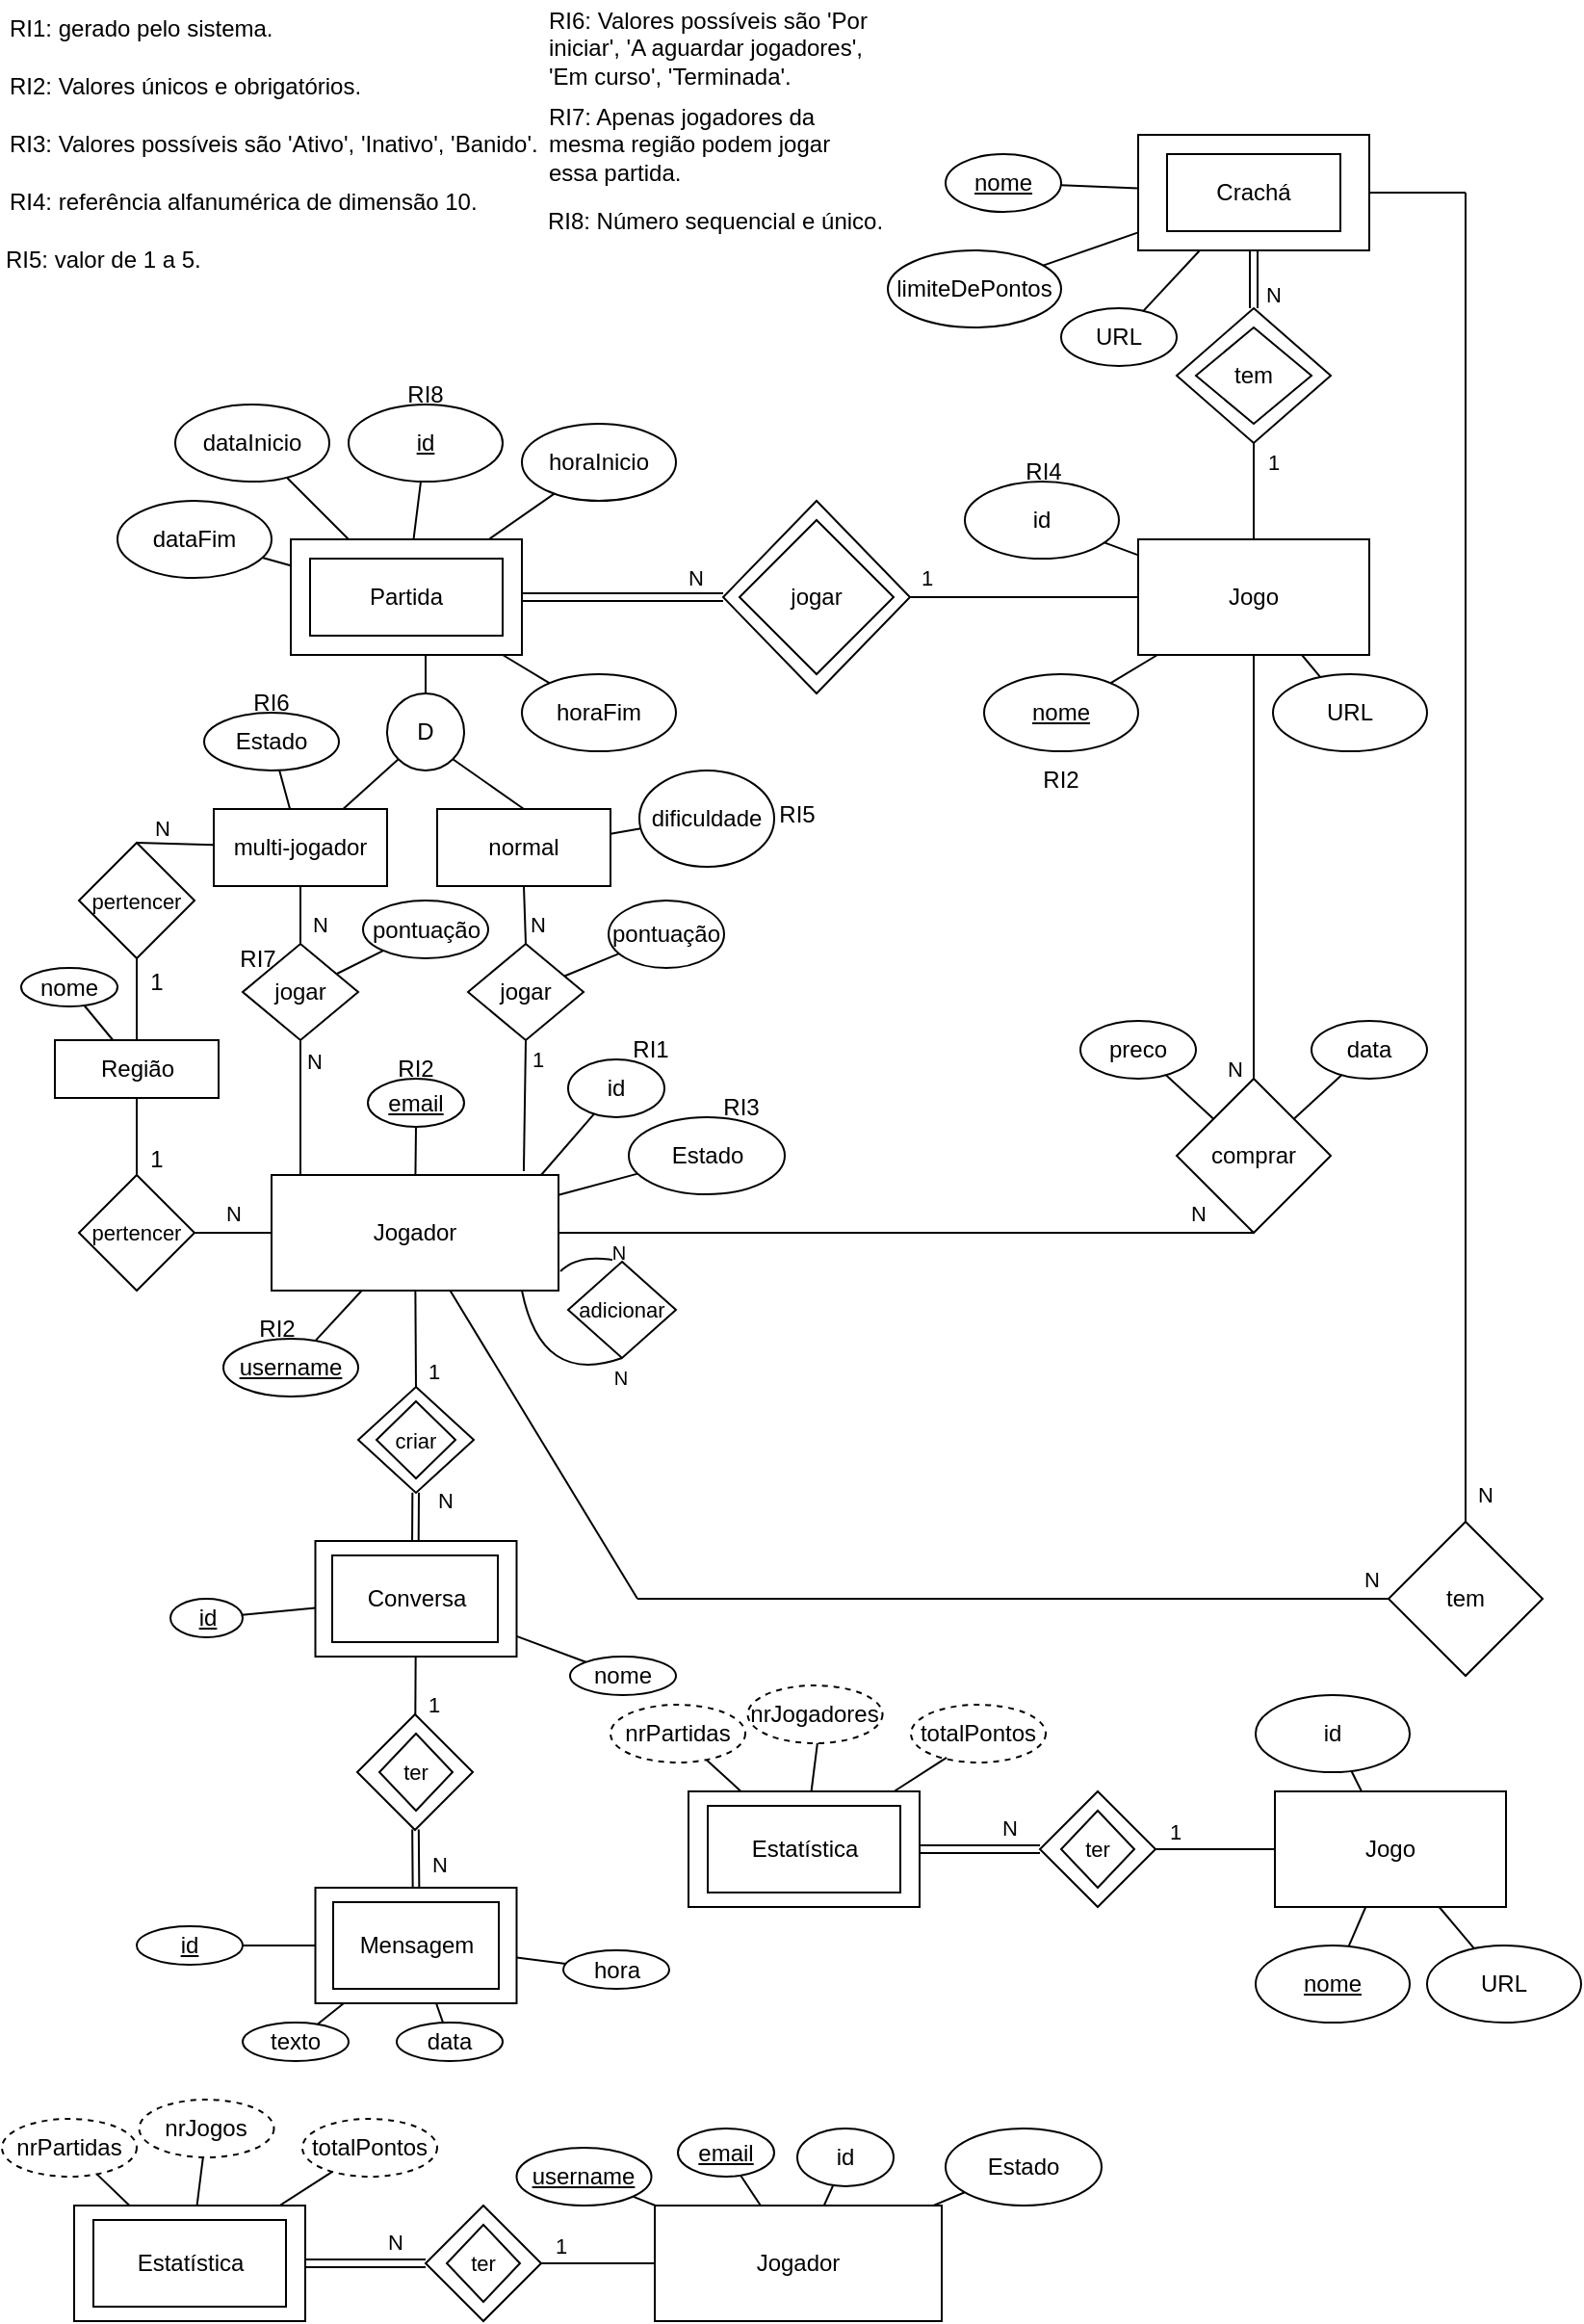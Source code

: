 <mxfile version="21.2.3" type="device">
  <diagram id="rx_o2-TzArGv7GZZlof3" name="Page-1">
    <mxGraphModel dx="1477" dy="1795" grid="1" gridSize="10" guides="1" tooltips="1" connect="1" arrows="1" fold="1" page="1" pageScale="1" pageWidth="827" pageHeight="1169" math="0" shadow="0">
      <root>
        <mxCell id="0" />
        <mxCell id="1" parent="0" />
        <mxCell id="4ngtMrXkkLxwLe9Ttvsz-4" value="" style="rhombus;whiteSpace=wrap;html=1;" parent="1" vertex="1">
          <mxGeometry x="610" y="90" width="80" height="70" as="geometry" />
        </mxCell>
        <mxCell id="4ngtMrXkkLxwLe9Ttvsz-1" value="" style="rounded=0;whiteSpace=wrap;html=1;" parent="1" vertex="1">
          <mxGeometry x="590" width="120" height="60" as="geometry" />
        </mxCell>
        <mxCell id="ru7PqEgB39XRiWJJ0tET-6" value="" style="rhombus;whiteSpace=wrap;html=1;" parent="1" vertex="1">
          <mxGeometry x="374.5" y="190" width="97" height="100" as="geometry" />
        </mxCell>
        <mxCell id="ru7PqEgB39XRiWJJ0tET-2" value="" style="rounded=0;whiteSpace=wrap;html=1;" parent="1" vertex="1">
          <mxGeometry x="150" y="210" width="120" height="60" as="geometry" />
        </mxCell>
        <mxCell id="sh4LW6aI4arqNzveAwOA-1" value="Jogador" style="rounded=0;whiteSpace=wrap;html=1;" parent="1" vertex="1">
          <mxGeometry x="140" y="540" width="149" height="60" as="geometry" />
        </mxCell>
        <mxCell id="sh4LW6aI4arqNzveAwOA-2" value="Jogo" style="rounded=0;whiteSpace=wrap;html=1;" parent="1" vertex="1">
          <mxGeometry x="590" y="210" width="120" height="60" as="geometry" />
        </mxCell>
        <mxCell id="sh4LW6aI4arqNzveAwOA-3" value="Partida" style="rounded=0;whiteSpace=wrap;html=1;" parent="1" vertex="1">
          <mxGeometry x="160" y="220" width="100" height="40" as="geometry" />
        </mxCell>
        <mxCell id="sh4LW6aI4arqNzveAwOA-4" value="id" style="ellipse;whiteSpace=wrap;html=1;" parent="1" vertex="1">
          <mxGeometry x="294" y="480" width="50" height="30" as="geometry" />
        </mxCell>
        <mxCell id="sh4LW6aI4arqNzveAwOA-5" value="" style="endArrow=none;html=1;rounded=0;" parent="1" source="sh4LW6aI4arqNzveAwOA-4" edge="1">
          <mxGeometry width="50" height="50" relative="1" as="geometry">
            <mxPoint x="170" y="470" as="sourcePoint" />
            <mxPoint x="280" y="540" as="targetPoint" />
          </mxGeometry>
        </mxCell>
        <mxCell id="sh4LW6aI4arqNzveAwOA-6" value="&lt;u&gt;email&lt;/u&gt;" style="ellipse;whiteSpace=wrap;html=1;" parent="1" vertex="1">
          <mxGeometry x="190" y="490" width="50" height="25" as="geometry" />
        </mxCell>
        <mxCell id="sh4LW6aI4arqNzveAwOA-7" value="" style="endArrow=none;html=1;rounded=0;" parent="1" source="sh4LW6aI4arqNzveAwOA-6" target="sh4LW6aI4arqNzveAwOA-1" edge="1">
          <mxGeometry width="50" height="50" relative="1" as="geometry">
            <mxPoint x="114.522" y="595.63" as="sourcePoint" />
            <mxPoint x="170" y="568.889" as="targetPoint" />
          </mxGeometry>
        </mxCell>
        <mxCell id="sh4LW6aI4arqNzveAwOA-8" value="&lt;u&gt;username&lt;/u&gt;" style="ellipse;whiteSpace=wrap;html=1;" parent="1" vertex="1">
          <mxGeometry x="115" y="625" width="70" height="30" as="geometry" />
        </mxCell>
        <mxCell id="sh4LW6aI4arqNzveAwOA-9" value="" style="endArrow=none;html=1;rounded=0;" parent="1" source="sh4LW6aI4arqNzveAwOA-8" target="sh4LW6aI4arqNzveAwOA-1" edge="1">
          <mxGeometry width="50" height="50" relative="1" as="geometry">
            <mxPoint x="57.724" y="567.543" as="sourcePoint" />
            <mxPoint x="170" y="549.545" as="targetPoint" />
          </mxGeometry>
        </mxCell>
        <mxCell id="sh4LW6aI4arqNzveAwOA-10" value="Estado" style="ellipse;whiteSpace=wrap;html=1;" parent="1" vertex="1">
          <mxGeometry x="325.5" y="510" width="81" height="40" as="geometry" />
        </mxCell>
        <mxCell id="sh4LW6aI4arqNzveAwOA-11" value="" style="endArrow=none;html=1;rounded=0;" parent="1" source="sh4LW6aI4arqNzveAwOA-10" target="sh4LW6aI4arqNzveAwOA-1" edge="1">
          <mxGeometry width="50" height="50" relative="1" as="geometry">
            <mxPoint x="59.965" y="535.937" as="sourcePoint" />
            <mxPoint x="170" y="538.636" as="targetPoint" />
          </mxGeometry>
        </mxCell>
        <mxCell id="sh4LW6aI4arqNzveAwOA-14" value="Região" style="rounded=0;whiteSpace=wrap;html=1;" parent="1" vertex="1">
          <mxGeometry x="27.5" y="470" width="85" height="30" as="geometry" />
        </mxCell>
        <mxCell id="sh4LW6aI4arqNzveAwOA-15" value="nome" style="ellipse;whiteSpace=wrap;html=1;" parent="1" vertex="1">
          <mxGeometry x="10" y="432.5" width="50" height="20" as="geometry" />
        </mxCell>
        <mxCell id="sh4LW6aI4arqNzveAwOA-16" value="" style="endArrow=none;html=1;rounded=0;" parent="1" source="sh4LW6aI4arqNzveAwOA-15" target="sh4LW6aI4arqNzveAwOA-14" edge="1">
          <mxGeometry width="50" height="50" relative="1" as="geometry">
            <mxPoint x="190" y="390" as="sourcePoint" />
            <mxPoint x="240" y="230" as="targetPoint" />
          </mxGeometry>
        </mxCell>
        <mxCell id="sh4LW6aI4arqNzveAwOA-17" value="" style="endArrow=none;html=1;rounded=0;" parent="1" source="sh4LW6aI4arqNzveAwOA-18" target="sh4LW6aI4arqNzveAwOA-2" edge="1">
          <mxGeometry width="50" height="50" relative="1" as="geometry">
            <mxPoint x="460" y="150" as="sourcePoint" />
            <mxPoint x="340" y="300" as="targetPoint" />
          </mxGeometry>
        </mxCell>
        <mxCell id="sh4LW6aI4arqNzveAwOA-18" value="id" style="ellipse;whiteSpace=wrap;html=1;" parent="1" vertex="1">
          <mxGeometry x="500" y="180" width="80" height="40" as="geometry" />
        </mxCell>
        <mxCell id="sh4LW6aI4arqNzveAwOA-19" value="&lt;u&gt;nome&lt;/u&gt;" style="ellipse;whiteSpace=wrap;html=1;" parent="1" vertex="1">
          <mxGeometry x="510" y="280" width="80" height="40" as="geometry" />
        </mxCell>
        <mxCell id="sh4LW6aI4arqNzveAwOA-20" value="" style="endArrow=none;html=1;rounded=0;" parent="1" source="sh4LW6aI4arqNzveAwOA-19" target="sh4LW6aI4arqNzveAwOA-2" edge="1">
          <mxGeometry width="50" height="50" relative="1" as="geometry">
            <mxPoint x="486.161" y="178.295" as="sourcePoint" />
            <mxPoint x="523.333" y="220" as="targetPoint" />
          </mxGeometry>
        </mxCell>
        <mxCell id="sh4LW6aI4arqNzveAwOA-21" value="URL" style="ellipse;whiteSpace=wrap;html=1;" parent="1" vertex="1">
          <mxGeometry x="660" y="280" width="80" height="40" as="geometry" />
        </mxCell>
        <mxCell id="sh4LW6aI4arqNzveAwOA-22" value="" style="endArrow=none;html=1;rounded=0;" parent="1" source="sh4LW6aI4arqNzveAwOA-2" target="sh4LW6aI4arqNzveAwOA-21" edge="1">
          <mxGeometry width="50" height="50" relative="1" as="geometry">
            <mxPoint x="486.161" y="178.295" as="sourcePoint" />
            <mxPoint x="523.333" y="220" as="targetPoint" />
          </mxGeometry>
        </mxCell>
        <mxCell id="sh4LW6aI4arqNzveAwOA-23" value="comprar" style="rhombus;whiteSpace=wrap;html=1;" parent="1" vertex="1">
          <mxGeometry x="610" y="490" width="80" height="80" as="geometry" />
        </mxCell>
        <mxCell id="sh4LW6aI4arqNzveAwOA-24" value="" style="endArrow=none;html=1;rounded=0;entryX=0.5;entryY=1;entryDx=0;entryDy=0;" parent="1" source="sh4LW6aI4arqNzveAwOA-23" target="sh4LW6aI4arqNzveAwOA-2" edge="1">
          <mxGeometry width="50" height="50" relative="1" as="geometry">
            <mxPoint x="300" y="400" as="sourcePoint" />
            <mxPoint x="350" y="350" as="targetPoint" />
          </mxGeometry>
        </mxCell>
        <mxCell id="sh4LW6aI4arqNzveAwOA-32" value="N" style="edgeLabel;html=1;align=center;verticalAlign=middle;resizable=0;points=[];" parent="sh4LW6aI4arqNzveAwOA-24" vertex="1" connectable="0">
          <mxGeometry x="-0.382" y="-4" relative="1" as="geometry">
            <mxPoint x="-14" y="63" as="offset" />
          </mxGeometry>
        </mxCell>
        <mxCell id="sh4LW6aI4arqNzveAwOA-25" value="" style="endArrow=none;html=1;rounded=0;exitX=1;exitY=0.5;exitDx=0;exitDy=0;entryX=0.5;entryY=1;entryDx=0;entryDy=0;fillOpacity=100;" parent="1" source="sh4LW6aI4arqNzveAwOA-1" target="sh4LW6aI4arqNzveAwOA-23" edge="1">
          <mxGeometry x="0.093" y="-71" width="50" height="50" relative="1" as="geometry">
            <mxPoint x="560" y="410" as="sourcePoint" />
            <mxPoint x="540" y="530" as="targetPoint" />
            <mxPoint as="offset" />
          </mxGeometry>
        </mxCell>
        <mxCell id="sh4LW6aI4arqNzveAwOA-31" value="N" style="edgeLabel;html=1;align=center;verticalAlign=middle;resizable=0;points=[];" parent="sh4LW6aI4arqNzveAwOA-25" vertex="1" connectable="0">
          <mxGeometry x="-0.72" relative="1" as="geometry">
            <mxPoint x="281" y="-10" as="offset" />
          </mxGeometry>
        </mxCell>
        <mxCell id="sh4LW6aI4arqNzveAwOA-26" value="preco" style="ellipse;whiteSpace=wrap;html=1;" parent="1" vertex="1">
          <mxGeometry x="560" y="460" width="60" height="30" as="geometry" />
        </mxCell>
        <mxCell id="sh4LW6aI4arqNzveAwOA-27" value="" style="endArrow=none;html=1;rounded=0;" parent="1" source="sh4LW6aI4arqNzveAwOA-26" target="sh4LW6aI4arqNzveAwOA-23" edge="1">
          <mxGeometry width="50" height="50" relative="1" as="geometry">
            <mxPoint x="246.585" y="635.07" as="sourcePoint" />
            <mxPoint x="235.182" y="570" as="targetPoint" />
          </mxGeometry>
        </mxCell>
        <mxCell id="sh4LW6aI4arqNzveAwOA-28" value="" style="endArrow=none;html=1;rounded=0;" parent="1" source="sh4LW6aI4arqNzveAwOA-23" target="sh4LW6aI4arqNzveAwOA-29" edge="1">
          <mxGeometry width="50" height="50" relative="1" as="geometry">
            <mxPoint x="497.438" y="471.571" as="sourcePoint" />
            <mxPoint x="570" y="580" as="targetPoint" />
          </mxGeometry>
        </mxCell>
        <mxCell id="sh4LW6aI4arqNzveAwOA-29" value="data" style="ellipse;whiteSpace=wrap;html=1;" parent="1" vertex="1">
          <mxGeometry x="680" y="460" width="60" height="30" as="geometry" />
        </mxCell>
        <mxCell id="sh4LW6aI4arqNzveAwOA-33" value="N" style="endArrow=none;html=1;rounded=0;entryX=1;entryY=0.5;entryDx=0;entryDy=0;shape=link;" parent="1" source="ru7PqEgB39XRiWJJ0tET-6" target="ru7PqEgB39XRiWJJ0tET-2" edge="1">
          <mxGeometry x="-0.723" y="-10" width="50" height="50" relative="1" as="geometry">
            <mxPoint x="370" y="240" as="sourcePoint" />
            <mxPoint x="310" y="240" as="targetPoint" />
            <mxPoint as="offset" />
          </mxGeometry>
        </mxCell>
        <mxCell id="sh4LW6aI4arqNzveAwOA-35" value="1" style="endArrow=none;html=1;rounded=0;exitX=0;exitY=0.5;exitDx=0;exitDy=0;" parent="1" source="sh4LW6aI4arqNzveAwOA-2" target="ru7PqEgB39XRiWJJ0tET-6" edge="1">
          <mxGeometry x="0.857" y="-10" width="50" height="50" relative="1" as="geometry">
            <mxPoint x="360" y="250" as="sourcePoint" />
            <mxPoint x="490" y="220" as="targetPoint" />
            <mxPoint as="offset" />
          </mxGeometry>
        </mxCell>
        <mxCell id="sh4LW6aI4arqNzveAwOA-36" value="jogar" style="rhombus;whiteSpace=wrap;html=1;" parent="1" vertex="1">
          <mxGeometry x="383" y="200" width="80" height="80" as="geometry" />
        </mxCell>
        <mxCell id="sh4LW6aI4arqNzveAwOA-38" value="&lt;u&gt;id&lt;/u&gt;" style="ellipse;whiteSpace=wrap;html=1;" parent="1" vertex="1">
          <mxGeometry x="180" y="140" width="80" height="40" as="geometry" />
        </mxCell>
        <mxCell id="sh4LW6aI4arqNzveAwOA-39" value="" style="endArrow=none;html=1;rounded=0;" parent="1" source="ru7PqEgB39XRiWJJ0tET-2" target="sh4LW6aI4arqNzveAwOA-38" edge="1">
          <mxGeometry width="50" height="50" relative="1" as="geometry">
            <mxPoint x="230" y="190" as="sourcePoint" />
            <mxPoint x="290" y="250" as="targetPoint" />
          </mxGeometry>
        </mxCell>
        <mxCell id="sh4LW6aI4arqNzveAwOA-42" value="dataInicio" style="ellipse;whiteSpace=wrap;html=1;" parent="1" vertex="1">
          <mxGeometry x="90" y="140" width="80" height="40" as="geometry" />
        </mxCell>
        <mxCell id="sh4LW6aI4arqNzveAwOA-43" value="" style="endArrow=none;html=1;rounded=0;" parent="1" source="sh4LW6aI4arqNzveAwOA-42" target="ru7PqEgB39XRiWJJ0tET-2" edge="1">
          <mxGeometry width="50" height="50" relative="1" as="geometry">
            <mxPoint x="230" y="220" as="sourcePoint" />
            <mxPoint x="200" y="190" as="targetPoint" />
          </mxGeometry>
        </mxCell>
        <mxCell id="sh4LW6aI4arqNzveAwOA-44" value="dataFim" style="ellipse;whiteSpace=wrap;html=1;" parent="1" vertex="1">
          <mxGeometry x="60" y="190" width="80" height="40" as="geometry" />
        </mxCell>
        <mxCell id="sh4LW6aI4arqNzveAwOA-45" value="" style="endArrow=none;html=1;rounded=0;" parent="1" source="sh4LW6aI4arqNzveAwOA-44" target="ru7PqEgB39XRiWJJ0tET-2" edge="1">
          <mxGeometry width="50" height="50" relative="1" as="geometry">
            <mxPoint x="151.078" y="186.998" as="sourcePoint" />
            <mxPoint x="140" y="250" as="targetPoint" />
          </mxGeometry>
        </mxCell>
        <mxCell id="sh4LW6aI4arqNzveAwOA-47" value="horaInicio" style="ellipse;whiteSpace=wrap;html=1;" parent="1" vertex="1">
          <mxGeometry x="270" y="150" width="80" height="40" as="geometry" />
        </mxCell>
        <mxCell id="sh4LW6aI4arqNzveAwOA-48" value="" style="endArrow=none;html=1;rounded=0;" parent="1" source="sh4LW6aI4arqNzveAwOA-47" target="ru7PqEgB39XRiWJJ0tET-2" edge="1">
          <mxGeometry width="50" height="50" relative="1" as="geometry">
            <mxPoint x="145.777" y="228.944" as="sourcePoint" />
            <mxPoint x="290" y="220" as="targetPoint" />
          </mxGeometry>
        </mxCell>
        <mxCell id="sh4LW6aI4arqNzveAwOA-50" value="horaFim" style="ellipse;whiteSpace=wrap;html=1;" parent="1" vertex="1">
          <mxGeometry x="270" y="280" width="80" height="40" as="geometry" />
        </mxCell>
        <mxCell id="sh4LW6aI4arqNzveAwOA-51" value="" style="endArrow=none;html=1;rounded=0;" parent="1" source="sh4LW6aI4arqNzveAwOA-50" target="ru7PqEgB39XRiWJJ0tET-2" edge="1">
          <mxGeometry width="50" height="50" relative="1" as="geometry">
            <mxPoint x="230" y="310" as="sourcePoint" />
            <mxPoint x="290" y="270" as="targetPoint" />
          </mxGeometry>
        </mxCell>
        <mxCell id="sh4LW6aI4arqNzveAwOA-52" value="pertencer" style="rhombus;whiteSpace=wrap;html=1;fontSize=11;" parent="1" vertex="1">
          <mxGeometry x="40" y="540" width="60" height="60" as="geometry" />
        </mxCell>
        <mxCell id="sh4LW6aI4arqNzveAwOA-53" value="N" style="endArrow=none;html=1;rounded=0;entryX=0;entryY=0.5;entryDx=0;entryDy=0;" parent="1" source="sh4LW6aI4arqNzveAwOA-52" target="sh4LW6aI4arqNzveAwOA-1" edge="1">
          <mxGeometry y="10" width="50" height="50" relative="1" as="geometry">
            <mxPoint x="110" y="560" as="sourcePoint" />
            <mxPoint x="160" y="510" as="targetPoint" />
            <mxPoint as="offset" />
          </mxGeometry>
        </mxCell>
        <mxCell id="sh4LW6aI4arqNzveAwOA-54" value="1" style="endArrow=none;html=1;rounded=0;exitX=0.5;exitY=1;exitDx=0;exitDy=0;fontSize=12;" parent="1" source="sh4LW6aI4arqNzveAwOA-14" target="sh4LW6aI4arqNzveAwOA-52" edge="1">
          <mxGeometry x="0.577" y="10" width="50" height="50" relative="1" as="geometry">
            <mxPoint x="70" y="600" as="sourcePoint" />
            <mxPoint x="70" y="540" as="targetPoint" />
            <mxPoint as="offset" />
          </mxGeometry>
        </mxCell>
        <mxCell id="sh4LW6aI4arqNzveAwOA-55" value="D" style="ellipse;whiteSpace=wrap;html=1;aspect=fixed;" parent="1" vertex="1">
          <mxGeometry x="200" y="290" width="40" height="40" as="geometry" />
        </mxCell>
        <mxCell id="sh4LW6aI4arqNzveAwOA-56" value="" style="endArrow=none;html=1;rounded=0;" parent="1" source="sh4LW6aI4arqNzveAwOA-55" edge="1">
          <mxGeometry width="50" height="50" relative="1" as="geometry">
            <mxPoint x="240" y="390" as="sourcePoint" />
            <mxPoint x="220" y="270" as="targetPoint" />
          </mxGeometry>
        </mxCell>
        <mxCell id="sh4LW6aI4arqNzveAwOA-57" value="multi-jogador" style="rounded=0;whiteSpace=wrap;html=1;" parent="1" vertex="1">
          <mxGeometry x="110" y="350" width="90" height="40" as="geometry" />
        </mxCell>
        <mxCell id="sh4LW6aI4arqNzveAwOA-58" value="" style="endArrow=none;html=1;rounded=0;entryX=0;entryY=1;entryDx=0;entryDy=0;" parent="1" source="sh4LW6aI4arqNzveAwOA-57" target="sh4LW6aI4arqNzveAwOA-55" edge="1">
          <mxGeometry width="50" height="50" relative="1" as="geometry">
            <mxPoint x="222.764" y="300.192" as="sourcePoint" />
            <mxPoint x="220" y="310" as="targetPoint" />
          </mxGeometry>
        </mxCell>
        <mxCell id="sh4LW6aI4arqNzveAwOA-59" value="" style="endArrow=none;html=1;rounded=0;entryX=1;entryY=1;entryDx=0;entryDy=0;exitX=0.5;exitY=0;exitDx=0;exitDy=0;" parent="1" source="sh4LW6aI4arqNzveAwOA-60" target="sh4LW6aI4arqNzveAwOA-55" edge="1">
          <mxGeometry width="50" height="50" relative="1" as="geometry">
            <mxPoint x="250" y="340" as="sourcePoint" />
            <mxPoint x="205.858" y="334.142" as="targetPoint" />
          </mxGeometry>
        </mxCell>
        <mxCell id="sh4LW6aI4arqNzveAwOA-60" value="normal" style="rounded=0;whiteSpace=wrap;html=1;" parent="1" vertex="1">
          <mxGeometry x="226" y="350" width="90" height="40" as="geometry" />
        </mxCell>
        <mxCell id="sh4LW6aI4arqNzveAwOA-61" value="dificuldade" style="ellipse;whiteSpace=wrap;html=1;" parent="1" vertex="1">
          <mxGeometry x="331" y="330" width="70" height="50" as="geometry" />
        </mxCell>
        <mxCell id="sh4LW6aI4arqNzveAwOA-62" value="" style="endArrow=none;html=1;rounded=0;" parent="1" source="sh4LW6aI4arqNzveAwOA-61" target="sh4LW6aI4arqNzveAwOA-60" edge="1">
          <mxGeometry width="50" height="50" relative="1" as="geometry">
            <mxPoint x="230" y="460" as="sourcePoint" />
            <mxPoint x="280" y="410" as="targetPoint" />
          </mxGeometry>
        </mxCell>
        <mxCell id="sh4LW6aI4arqNzveAwOA-63" value="jogar" style="rhombus;whiteSpace=wrap;html=1;" parent="1" vertex="1">
          <mxGeometry x="125" y="420" width="60" height="50" as="geometry" />
        </mxCell>
        <mxCell id="sh4LW6aI4arqNzveAwOA-65" value="N" style="endArrow=none;html=1;rounded=0;entryX=0.5;entryY=0;entryDx=0;entryDy=0;" parent="1" source="sh4LW6aI4arqNzveAwOA-57" target="sh4LW6aI4arqNzveAwOA-63" edge="1">
          <mxGeometry x="0.333" y="10" width="50" height="50" relative="1" as="geometry">
            <mxPoint x="110" y="480" as="sourcePoint" />
            <mxPoint x="160" y="430" as="targetPoint" />
            <mxPoint as="offset" />
          </mxGeometry>
        </mxCell>
        <mxCell id="sh4LW6aI4arqNzveAwOA-67" value="N" style="endArrow=none;html=1;rounded=0;" parent="1" source="sh4LW6aI4arqNzveAwOA-63" edge="1">
          <mxGeometry x="-0.69" y="7" width="50" height="50" relative="1" as="geometry">
            <mxPoint x="153" y="469" as="sourcePoint" />
            <mxPoint x="155" y="540" as="targetPoint" />
            <mxPoint as="offset" />
          </mxGeometry>
        </mxCell>
        <mxCell id="sh4LW6aI4arqNzveAwOA-70" value="jogar" style="rhombus;whiteSpace=wrap;html=1;" parent="1" vertex="1">
          <mxGeometry x="242" y="420" width="60" height="50" as="geometry" />
        </mxCell>
        <mxCell id="sh4LW6aI4arqNzveAwOA-72" value="N" style="endArrow=none;html=1;rounded=0;entryX=0.5;entryY=0;entryDx=0;entryDy=0;exitX=0.5;exitY=1;exitDx=0;exitDy=0;" parent="1" source="sh4LW6aI4arqNzveAwOA-60" target="sh4LW6aI4arqNzveAwOA-70" edge="1">
          <mxGeometry x="0.333" y="6" width="50" height="50" relative="1" as="geometry">
            <mxPoint x="170" y="400" as="sourcePoint" />
            <mxPoint x="220" y="350" as="targetPoint" />
            <mxPoint as="offset" />
          </mxGeometry>
        </mxCell>
        <mxCell id="sh4LW6aI4arqNzveAwOA-73" value="1" style="endArrow=none;html=1;rounded=0;exitX=0.5;exitY=1;exitDx=0;exitDy=0;entryX=0.879;entryY=-0.034;entryDx=0;entryDy=0;entryPerimeter=0;" parent="1" source="sh4LW6aI4arqNzveAwOA-70" target="sh4LW6aI4arqNzveAwOA-1" edge="1">
          <mxGeometry x="-0.714" y="6" width="50" height="50" relative="1" as="geometry">
            <mxPoint x="274" y="400" as="sourcePoint" />
            <mxPoint x="264" y="540" as="targetPoint" />
            <mxPoint as="offset" />
          </mxGeometry>
        </mxCell>
        <mxCell id="sh4LW6aI4arqNzveAwOA-75" value="" style="endArrow=none;html=1;rounded=0;" parent="1" source="sh4LW6aI4arqNzveAwOA-77" target="sh4LW6aI4arqNzveAwOA-63" edge="1">
          <mxGeometry width="50" height="50" relative="1" as="geometry">
            <mxPoint x="70" y="430" as="sourcePoint" />
            <mxPoint x="70" y="400" as="targetPoint" />
          </mxGeometry>
        </mxCell>
        <mxCell id="sh4LW6aI4arqNzveAwOA-77" value="pontuação" style="ellipse;whiteSpace=wrap;html=1;" parent="1" vertex="1">
          <mxGeometry x="187.5" y="397.5" width="65" height="30" as="geometry" />
        </mxCell>
        <mxCell id="sh4LW6aI4arqNzveAwOA-79" value="pontuação" style="ellipse;whiteSpace=wrap;html=1;" parent="1" vertex="1">
          <mxGeometry x="315" y="397.5" width="60" height="35" as="geometry" />
        </mxCell>
        <mxCell id="sh4LW6aI4arqNzveAwOA-80" value="" style="endArrow=none;html=1;rounded=0;" parent="1" source="sh4LW6aI4arqNzveAwOA-79" target="sh4LW6aI4arqNzveAwOA-70" edge="1">
          <mxGeometry width="50" height="50" relative="1" as="geometry">
            <mxPoint x="89.05" y="444.628" as="sourcePoint" />
            <mxPoint x="134.39" y="451.341" as="targetPoint" />
          </mxGeometry>
        </mxCell>
        <mxCell id="sh4LW6aI4arqNzveAwOA-81" value="Estado" style="ellipse;whiteSpace=wrap;html=1;" parent="1" vertex="1">
          <mxGeometry x="105" y="300" width="70" height="30" as="geometry" />
        </mxCell>
        <mxCell id="sh4LW6aI4arqNzveAwOA-82" value="" style="endArrow=none;html=1;rounded=0;" parent="1" source="sh4LW6aI4arqNzveAwOA-57" target="sh4LW6aI4arqNzveAwOA-81" edge="1">
          <mxGeometry width="50" height="50" relative="1" as="geometry">
            <mxPoint x="270" y="370" as="sourcePoint" />
            <mxPoint x="270" y="330" as="targetPoint" />
          </mxGeometry>
        </mxCell>
        <mxCell id="sh4LW6aI4arqNzveAwOA-93" value="" style="endArrow=none;html=1;rounded=0;entryX=0.5;entryY=0;entryDx=0;entryDy=0;endSize=0;startSize=0;" parent="1" source="sh4LW6aI4arqNzveAwOA-57" target="4ngtMrXkkLxwLe9Ttvsz-7" edge="1">
          <mxGeometry width="50" height="50" relative="1" as="geometry">
            <mxPoint x="120" y="240" as="sourcePoint" />
            <mxPoint x="70" y="370" as="targetPoint" />
          </mxGeometry>
        </mxCell>
        <mxCell id="4ngtMrXkkLxwLe9Ttvsz-10" value="N" style="edgeLabel;html=1;align=center;verticalAlign=middle;resizable=0;points=[];" parent="sh4LW6aI4arqNzveAwOA-93" vertex="1" connectable="0">
          <mxGeometry x="0.367" y="2" relative="1" as="geometry">
            <mxPoint y="-10" as="offset" />
          </mxGeometry>
        </mxCell>
        <mxCell id="sh4LW6aI4arqNzveAwOA-97" value="Crachá" style="rounded=0;whiteSpace=wrap;html=1;" parent="1" vertex="1">
          <mxGeometry x="605" y="10" width="90" height="40" as="geometry" />
        </mxCell>
        <mxCell id="sh4LW6aI4arqNzveAwOA-100" value="" style="endArrow=none;html=1;rounded=0;" parent="1" source="sh4LW6aI4arqNzveAwOA-102" target="4ngtMrXkkLxwLe9Ttvsz-1" edge="1">
          <mxGeometry width="50" height="50" relative="1" as="geometry">
            <mxPoint x="540" y="50" as="sourcePoint" />
            <mxPoint x="840" y="130" as="targetPoint" />
          </mxGeometry>
        </mxCell>
        <mxCell id="sh4LW6aI4arqNzveAwOA-102" value="&lt;u&gt;nome&lt;/u&gt;" style="ellipse;whiteSpace=wrap;html=1;" parent="1" vertex="1">
          <mxGeometry x="490" y="10" width="60" height="30" as="geometry" />
        </mxCell>
        <mxCell id="sh4LW6aI4arqNzveAwOA-105" value="tem" style="rhombus;whiteSpace=wrap;html=1;" parent="1" vertex="1">
          <mxGeometry x="620" y="100" width="60" height="50" as="geometry" />
        </mxCell>
        <mxCell id="sh4LW6aI4arqNzveAwOA-106" value="N" style="endArrow=none;html=1;rounded=0;shape=link;" parent="1" source="4ngtMrXkkLxwLe9Ttvsz-4" target="4ngtMrXkkLxwLe9Ttvsz-1" edge="1">
          <mxGeometry x="-0.5" y="-10" width="50" height="50" relative="1" as="geometry">
            <mxPoint x="360" y="260" as="sourcePoint" />
            <mxPoint x="410" y="210" as="targetPoint" />
            <mxPoint as="offset" />
          </mxGeometry>
        </mxCell>
        <mxCell id="sh4LW6aI4arqNzveAwOA-107" value="" style="endArrow=none;html=1;rounded=0;" parent="1" source="4ngtMrXkkLxwLe9Ttvsz-4" target="sh4LW6aI4arqNzveAwOA-2" edge="1">
          <mxGeometry width="50" height="50" relative="1" as="geometry">
            <mxPoint x="650" y="160" as="sourcePoint" />
            <mxPoint x="560" y="210" as="targetPoint" />
          </mxGeometry>
        </mxCell>
        <mxCell id="sh4LW6aI4arqNzveAwOA-108" value="1" style="edgeLabel;html=1;align=center;verticalAlign=middle;resizable=0;points=[];" parent="sh4LW6aI4arqNzveAwOA-107" vertex="1" connectable="0">
          <mxGeometry x="-0.181" y="-2" relative="1" as="geometry">
            <mxPoint x="12" y="-11" as="offset" />
          </mxGeometry>
        </mxCell>
        <mxCell id="sh4LW6aI4arqNzveAwOA-109" value="" style="endArrow=none;html=1;rounded=0;" parent="1" source="sh4LW6aI4arqNzveAwOA-110" target="4ngtMrXkkLxwLe9Ttvsz-1" edge="1">
          <mxGeometry width="50" height="50" relative="1" as="geometry">
            <mxPoint x="470" y="60" as="sourcePoint" />
            <mxPoint x="520" y="120" as="targetPoint" />
          </mxGeometry>
        </mxCell>
        <mxCell id="sh4LW6aI4arqNzveAwOA-110" value="limiteDePontos" style="ellipse;whiteSpace=wrap;html=1;" parent="1" vertex="1">
          <mxGeometry x="460" y="60" width="90" height="40" as="geometry" />
        </mxCell>
        <mxCell id="sh4LW6aI4arqNzveAwOA-111" value="URL" style="ellipse;whiteSpace=wrap;html=1;" parent="1" vertex="1">
          <mxGeometry x="550" y="90" width="60" height="30" as="geometry" />
        </mxCell>
        <mxCell id="sh4LW6aI4arqNzveAwOA-112" value="" style="endArrow=none;html=1;rounded=0;" parent="1" source="sh4LW6aI4arqNzveAwOA-111" target="4ngtMrXkkLxwLe9Ttvsz-1" edge="1">
          <mxGeometry width="50" height="50" relative="1" as="geometry">
            <mxPoint x="509.771" y="67.983" as="sourcePoint" />
            <mxPoint x="525" y="67.143" as="targetPoint" />
          </mxGeometry>
        </mxCell>
        <mxCell id="sh4LW6aI4arqNzveAwOA-113" value="tem" style="rhombus;whiteSpace=wrap;html=1;" parent="1" vertex="1">
          <mxGeometry x="720" y="720" width="80" height="80" as="geometry" />
        </mxCell>
        <mxCell id="sh4LW6aI4arqNzveAwOA-115" value="" style="endArrow=none;html=1;rounded=0;entryX=1;entryY=0.5;entryDx=0;entryDy=0;" parent="1" target="4ngtMrXkkLxwLe9Ttvsz-1" edge="1">
          <mxGeometry width="50" height="50" relative="1" as="geometry">
            <mxPoint x="760" y="30" as="sourcePoint" />
            <mxPoint x="720" y="30" as="targetPoint" />
          </mxGeometry>
        </mxCell>
        <mxCell id="sh4LW6aI4arqNzveAwOA-116" value="" style="endArrow=none;html=1;rounded=0;exitX=0.5;exitY=0;exitDx=0;exitDy=0;" parent="1" source="sh4LW6aI4arqNzveAwOA-113" edge="1">
          <mxGeometry width="50" height="50" relative="1" as="geometry">
            <mxPoint x="680" y="650" as="sourcePoint" />
            <mxPoint x="760" y="30" as="targetPoint" />
          </mxGeometry>
        </mxCell>
        <mxCell id="sh4LW6aI4arqNzveAwOA-120" value="N" style="edgeLabel;html=1;align=center;verticalAlign=middle;resizable=0;points=[];" parent="sh4LW6aI4arqNzveAwOA-116" vertex="1" connectable="0">
          <mxGeometry x="-0.925" y="2" relative="1" as="geometry">
            <mxPoint x="12" y="12" as="offset" />
          </mxGeometry>
        </mxCell>
        <mxCell id="sh4LW6aI4arqNzveAwOA-117" value="" style="endArrow=none;html=1;rounded=0;" parent="1" target="sh4LW6aI4arqNzveAwOA-1" edge="1">
          <mxGeometry width="50" height="50" relative="1" as="geometry">
            <mxPoint x="330" y="760" as="sourcePoint" />
            <mxPoint x="259.63" y="600" as="targetPoint" />
          </mxGeometry>
        </mxCell>
        <mxCell id="sh4LW6aI4arqNzveAwOA-118" value="" style="endArrow=none;html=1;rounded=0;" parent="1" target="sh4LW6aI4arqNzveAwOA-113" edge="1">
          <mxGeometry width="50" height="50" relative="1" as="geometry">
            <mxPoint x="330" y="760" as="sourcePoint" />
            <mxPoint x="220" y="570" as="targetPoint" />
          </mxGeometry>
        </mxCell>
        <mxCell id="sh4LW6aI4arqNzveAwOA-119" value="N" style="edgeLabel;html=1;align=center;verticalAlign=middle;resizable=0;points=[];" parent="sh4LW6aI4arqNzveAwOA-118" vertex="1" connectable="0">
          <mxGeometry x="0.848" y="2" relative="1" as="geometry">
            <mxPoint x="20" y="-8" as="offset" />
          </mxGeometry>
        </mxCell>
        <mxCell id="GUx_8Err7lqsjJnCRb__-1" value="N" style="curved=1;endArrow=none;html=1;rounded=0;endFill=0;fontSize=10;entryX=0.5;entryY=0;entryDx=0;entryDy=0;" parent="1" target="GUx_8Err7lqsjJnCRb__-4" edge="1">
          <mxGeometry x="0.833" y="4" width="50" height="50" relative="1" as="geometry">
            <mxPoint x="290" y="590" as="sourcePoint" />
            <mxPoint x="320" y="594" as="targetPoint" />
            <Array as="points">
              <mxPoint x="300" y="580" />
            </Array>
            <mxPoint as="offset" />
          </mxGeometry>
        </mxCell>
        <mxCell id="GUx_8Err7lqsjJnCRb__-4" value="adicionar" style="rhombus;whiteSpace=wrap;html=1;fontSize=11;" parent="1" vertex="1">
          <mxGeometry x="294" y="585" width="56" height="50" as="geometry" />
        </mxCell>
        <mxCell id="GUx_8Err7lqsjJnCRb__-5" value="N" style="curved=1;endArrow=none;html=1;rounded=0;endFill=0;entryX=0.5;entryY=1;entryDx=0;entryDy=0;fontSize=10;" parent="1" target="GUx_8Err7lqsjJnCRb__-4" edge="1">
          <mxGeometry x="0.909" y="-9" width="50" height="50" relative="1" as="geometry">
            <mxPoint x="270" y="600" as="sourcePoint" />
            <mxPoint x="319.914" y="660" as="targetPoint" />
            <Array as="points">
              <mxPoint x="280" y="650" />
            </Array>
            <mxPoint as="offset" />
          </mxGeometry>
        </mxCell>
        <mxCell id="oKa5vw6iY9zJSlI11yUQ-1" value="N" style="endArrow=none;html=1;rounded=0;shape=link;width=3.333;" parent="1" source="oKa5vw6iY9zJSlI11yUQ-8" target="oKa5vw6iY9zJSlI11yUQ-17" edge="1">
          <mxGeometry x="-0.75" y="15" width="50" height="50" relative="1" as="geometry">
            <mxPoint x="170" y="670" as="sourcePoint" />
            <mxPoint x="80" y="750" as="targetPoint" />
            <mxPoint as="offset" />
          </mxGeometry>
        </mxCell>
        <mxCell id="oKa5vw6iY9zJSlI11yUQ-3" value="Conversa" style="whiteSpace=wrap;html=1;gradientColor=none;fillStyle=auto;" parent="1" vertex="1">
          <mxGeometry x="162.75" y="730" width="104.5" height="60" as="geometry" />
        </mxCell>
        <mxCell id="oKa5vw6iY9zJSlI11yUQ-4" value="&lt;span&gt;id&lt;/span&gt;" style="ellipse;whiteSpace=wrap;html=1;fontStyle=4" parent="1" vertex="1">
          <mxGeometry x="87.5" y="760" width="37.5" height="20" as="geometry" />
        </mxCell>
        <mxCell id="oKa5vw6iY9zJSlI11yUQ-5" value="" style="endArrow=none;html=1;rounded=0;" parent="1" source="oKa5vw6iY9zJSlI11yUQ-4" target="oKa5vw6iY9zJSlI11yUQ-3" edge="1">
          <mxGeometry width="50" height="50" relative="1" as="geometry">
            <mxPoint x="-8.276" y="747.543" as="sourcePoint" />
            <mxPoint x="129" y="780" as="targetPoint" />
          </mxGeometry>
        </mxCell>
        <mxCell id="oKa5vw6iY9zJSlI11yUQ-8" value="criar" style="rhombus;whiteSpace=wrap;html=1;fontSize=11;" parent="1" vertex="1">
          <mxGeometry x="185" y="650" width="60" height="55" as="geometry" />
        </mxCell>
        <mxCell id="oKa5vw6iY9zJSlI11yUQ-9" value="1" style="endArrow=none;html=1;rounded=0;exitX=0.5;exitY=0;exitDx=0;exitDy=0;" parent="1" source="oKa5vw6iY9zJSlI11yUQ-8" target="sh4LW6aI4arqNzveAwOA-1" edge="1">
          <mxGeometry x="-0.682" y="-9" width="50" height="50" relative="1" as="geometry">
            <mxPoint x="269.13" y="770" as="sourcePoint" />
            <mxPoint x="269.63" y="610" as="targetPoint" />
            <mxPoint as="offset" />
          </mxGeometry>
        </mxCell>
        <mxCell id="oKa5vw6iY9zJSlI11yUQ-12" value="hora" style="ellipse;whiteSpace=wrap;html=1;fontStyle=0" parent="1" vertex="1">
          <mxGeometry x="291.5" y="942.5" width="55" height="20" as="geometry" />
        </mxCell>
        <mxCell id="oKa5vw6iY9zJSlI11yUQ-13" value="" style="endArrow=none;html=1;rounded=0;" parent="1" source="oKa5vw6iY9zJSlI11yUQ-12" target="x1HZbCk4ZVHeFLp-am_p-4" edge="1">
          <mxGeometry width="50" height="50" relative="1" as="geometry">
            <mxPoint x="-109.776" y="867.543" as="sourcePoint" />
            <mxPoint x="260" y="943.529" as="targetPoint" />
          </mxGeometry>
        </mxCell>
        <mxCell id="oKa5vw6iY9zJSlI11yUQ-14" value="data" style="ellipse;whiteSpace=wrap;html=1;fontStyle=0" parent="1" vertex="1">
          <mxGeometry x="205" y="980" width="55" height="20" as="geometry" />
        </mxCell>
        <mxCell id="oKa5vw6iY9zJSlI11yUQ-15" value="" style="endArrow=none;html=1;rounded=0;" parent="1" source="oKa5vw6iY9zJSlI11yUQ-14" target="x1HZbCk4ZVHeFLp-am_p-4" edge="1">
          <mxGeometry width="50" height="50" relative="1" as="geometry">
            <mxPoint x="-18.276" y="882.543" as="sourcePoint" />
            <mxPoint x="223.75" y="965" as="targetPoint" />
          </mxGeometry>
        </mxCell>
        <mxCell id="oKa5vw6iY9zJSlI11yUQ-17" value="" style="rounded=0;whiteSpace=wrap;html=1;fillColor=none;" parent="1" vertex="1">
          <mxGeometry x="171.5" y="737.5" width="86" height="45" as="geometry" />
        </mxCell>
        <mxCell id="oKa5vw6iY9zJSlI11yUQ-20" value="texto" style="ellipse;whiteSpace=wrap;html=1;fontStyle=0" parent="1" vertex="1">
          <mxGeometry x="125" y="980" width="55" height="20" as="geometry" />
        </mxCell>
        <mxCell id="oKa5vw6iY9zJSlI11yUQ-21" value="" style="endArrow=none;html=1;rounded=0;" parent="1" source="oKa5vw6iY9zJSlI11yUQ-20" target="x1HZbCk4ZVHeFLp-am_p-4" edge="1">
          <mxGeometry width="50" height="50" relative="1" as="geometry">
            <mxPoint x="46.724" y="877.543" as="sourcePoint" />
            <mxPoint x="183.75" y="965" as="targetPoint" />
          </mxGeometry>
        </mxCell>
        <mxCell id="3b_MXee6THDG98wMKyi0-3" value="" style="endArrow=none;html=1;rounded=0;" parent="1" source="oKa5vw6iY9zJSlI11yUQ-3" target="3b_MXee6THDG98wMKyi0-5" edge="1">
          <mxGeometry width="50" height="50" relative="1" as="geometry">
            <mxPoint x="140" y="790" as="sourcePoint" />
            <mxPoint x="90" y="810" as="targetPoint" />
          </mxGeometry>
        </mxCell>
        <mxCell id="3b_MXee6THDG98wMKyi0-5" value="nome" style="ellipse;whiteSpace=wrap;html=1;fontStyle=0" parent="1" vertex="1">
          <mxGeometry x="295" y="790" width="55" height="20" as="geometry" />
        </mxCell>
        <mxCell id="4ngtMrXkkLxwLe9Ttvsz-2" style="edgeStyle=orthogonalEdgeStyle;rounded=0;orthogonalLoop=1;jettySize=auto;html=1;exitX=0.5;exitY=1;exitDx=0;exitDy=0;" parent="1" source="4ngtMrXkkLxwLe9Ttvsz-1" target="4ngtMrXkkLxwLe9Ttvsz-1" edge="1">
          <mxGeometry relative="1" as="geometry" />
        </mxCell>
        <mxCell id="4ngtMrXkkLxwLe9Ttvsz-6" value="1" style="endArrow=none;html=1;rounded=0;fontSize=12;" parent="1" source="4ngtMrXkkLxwLe9Ttvsz-7" target="sh4LW6aI4arqNzveAwOA-14" edge="1">
          <mxGeometry x="-0.412" y="10" width="50" height="50" relative="1" as="geometry">
            <mxPoint x="69" y="430" as="sourcePoint" />
            <mxPoint x="69.26" y="470" as="targetPoint" />
            <mxPoint as="offset" />
          </mxGeometry>
        </mxCell>
        <mxCell id="4ngtMrXkkLxwLe9Ttvsz-7" value="pertencer" style="rhombus;whiteSpace=wrap;html=1;fontSize=11;" parent="1" vertex="1">
          <mxGeometry x="40" y="367.5" width="60" height="60" as="geometry" />
        </mxCell>
        <mxCell id="jGqbS27dSiQ4FaT1gqT1-3" value="id" style="ellipse;whiteSpace=wrap;html=1;fontStyle=4" parent="1" vertex="1">
          <mxGeometry x="70" y="930" width="55" height="20" as="geometry" />
        </mxCell>
        <mxCell id="jGqbS27dSiQ4FaT1gqT1-4" value="" style="endArrow=none;html=1;rounded=0;" parent="1" source="jGqbS27dSiQ4FaT1gqT1-3" target="x1HZbCk4ZVHeFLp-am_p-4" edge="1">
          <mxGeometry width="50" height="50" relative="1" as="geometry">
            <mxPoint x="-22.276" y="997.543" as="sourcePoint" />
            <mxPoint x="170" y="940" as="targetPoint" />
          </mxGeometry>
        </mxCell>
        <mxCell id="jGqbS27dSiQ4FaT1gqT1-9" value="N" style="endArrow=none;html=1;rounded=0;shape=link;width=3.333;entryX=0.5;entryY=0;entryDx=0;entryDy=0;" parent="1" source="jGqbS27dSiQ4FaT1gqT1-10" target="x1HZbCk4ZVHeFLp-am_p-4" edge="1">
          <mxGeometry x="0.2" y="12" width="50" height="50" relative="1" as="geometry">
            <mxPoint x="200" y="880" as="sourcePoint" />
            <mxPoint x="214.861" y="915" as="targetPoint" />
            <mxPoint as="offset" />
          </mxGeometry>
        </mxCell>
        <mxCell id="jGqbS27dSiQ4FaT1gqT1-10" value="ter" style="rhombus;whiteSpace=wrap;html=1;fontSize=11;" parent="1" vertex="1">
          <mxGeometry x="184.5" y="820" width="60" height="60" as="geometry" />
        </mxCell>
        <mxCell id="jGqbS27dSiQ4FaT1gqT1-11" value="1" style="endArrow=none;html=1;rounded=0;" parent="1" source="jGqbS27dSiQ4FaT1gqT1-10" target="oKa5vw6iY9zJSlI11yUQ-3" edge="1">
          <mxGeometry x="-0.682" y="-9" width="50" height="50" relative="1" as="geometry">
            <mxPoint x="199" y="810" as="sourcePoint" />
            <mxPoint x="199" y="790" as="targetPoint" />
            <mxPoint as="offset" />
          </mxGeometry>
        </mxCell>
        <mxCell id="jGqbS27dSiQ4FaT1gqT1-12" value="" style="rhombus;whiteSpace=wrap;html=1;fontSize=11;fillColor=none;" parent="1" vertex="1">
          <mxGeometry x="196" y="830" width="38" height="40" as="geometry" />
        </mxCell>
        <mxCell id="jGqbS27dSiQ4FaT1gqT1-13" value="" style="rhombus;whiteSpace=wrap;html=1;fontSize=11;fillColor=none;" parent="1" vertex="1">
          <mxGeometry x="194.5" y="657.5" width="41" height="40" as="geometry" />
        </mxCell>
        <mxCell id="x1HZbCk4ZVHeFLp-am_p-4" value="Mensagem" style="whiteSpace=wrap;html=1;gradientColor=none;fillStyle=auto;" parent="1" vertex="1">
          <mxGeometry x="162.75" y="910" width="104.5" height="60" as="geometry" />
        </mxCell>
        <mxCell id="x1HZbCk4ZVHeFLp-am_p-5" value="" style="rounded=0;whiteSpace=wrap;html=1;fillColor=none;" parent="1" vertex="1">
          <mxGeometry x="172" y="917.5" width="86" height="45" as="geometry" />
        </mxCell>
        <mxCell id="DwXgrcymfcmezO_gUisE-1" value="Jogador" style="rounded=0;whiteSpace=wrap;html=1;" vertex="1" parent="1">
          <mxGeometry x="339" y="1075" width="149" height="60" as="geometry" />
        </mxCell>
        <mxCell id="DwXgrcymfcmezO_gUisE-2" value="id" style="ellipse;whiteSpace=wrap;html=1;" vertex="1" parent="1">
          <mxGeometry x="413" y="1035" width="50" height="30" as="geometry" />
        </mxCell>
        <mxCell id="DwXgrcymfcmezO_gUisE-3" value="" style="endArrow=none;html=1;rounded=0;" edge="1" parent="1" source="DwXgrcymfcmezO_gUisE-2" target="DwXgrcymfcmezO_gUisE-1">
          <mxGeometry width="50" height="50" relative="1" as="geometry">
            <mxPoint x="407" y="1005" as="sourcePoint" />
            <mxPoint x="517" y="1075" as="targetPoint" />
          </mxGeometry>
        </mxCell>
        <mxCell id="DwXgrcymfcmezO_gUisE-4" value="&lt;u&gt;email&lt;/u&gt;" style="ellipse;whiteSpace=wrap;html=1;" vertex="1" parent="1">
          <mxGeometry x="351" y="1035" width="50" height="25" as="geometry" />
        </mxCell>
        <mxCell id="DwXgrcymfcmezO_gUisE-5" value="" style="endArrow=none;html=1;rounded=0;" edge="1" parent="1" source="DwXgrcymfcmezO_gUisE-4" target="DwXgrcymfcmezO_gUisE-1">
          <mxGeometry width="50" height="50" relative="1" as="geometry">
            <mxPoint x="351.522" y="1130.63" as="sourcePoint" />
            <mxPoint x="407" y="1103.889" as="targetPoint" />
          </mxGeometry>
        </mxCell>
        <mxCell id="DwXgrcymfcmezO_gUisE-6" value="&lt;u&gt;username&lt;/u&gt;" style="ellipse;whiteSpace=wrap;html=1;" vertex="1" parent="1">
          <mxGeometry x="267.25" y="1045" width="70" height="30" as="geometry" />
        </mxCell>
        <mxCell id="DwXgrcymfcmezO_gUisE-7" value="" style="endArrow=none;html=1;rounded=0;" edge="1" parent="1" source="DwXgrcymfcmezO_gUisE-6" target="DwXgrcymfcmezO_gUisE-1">
          <mxGeometry width="50" height="50" relative="1" as="geometry">
            <mxPoint x="294.724" y="1102.543" as="sourcePoint" />
            <mxPoint x="407" y="1084.545" as="targetPoint" />
          </mxGeometry>
        </mxCell>
        <mxCell id="DwXgrcymfcmezO_gUisE-8" value="Estado" style="ellipse;whiteSpace=wrap;html=1;" vertex="1" parent="1">
          <mxGeometry x="490" y="1035" width="81" height="40" as="geometry" />
        </mxCell>
        <mxCell id="DwXgrcymfcmezO_gUisE-9" value="" style="endArrow=none;html=1;rounded=0;" edge="1" parent="1" source="DwXgrcymfcmezO_gUisE-8" target="DwXgrcymfcmezO_gUisE-1">
          <mxGeometry width="50" height="50" relative="1" as="geometry">
            <mxPoint x="296.965" y="1070.937" as="sourcePoint" />
            <mxPoint x="407" y="1073.636" as="targetPoint" />
          </mxGeometry>
        </mxCell>
        <mxCell id="DwXgrcymfcmezO_gUisE-10" value="ter" style="rhombus;whiteSpace=wrap;html=1;fontSize=11;" vertex="1" parent="1">
          <mxGeometry x="220" y="1075" width="60" height="60" as="geometry" />
        </mxCell>
        <mxCell id="DwXgrcymfcmezO_gUisE-11" value="" style="rhombus;whiteSpace=wrap;html=1;fontSize=11;fillColor=none;" vertex="1" parent="1">
          <mxGeometry x="231" y="1085" width="38" height="40" as="geometry" />
        </mxCell>
        <mxCell id="DwXgrcymfcmezO_gUisE-12" value="" style="endArrow=none;html=1;rounded=0;exitX=1;exitY=0.5;exitDx=0;exitDy=0;entryX=0;entryY=0.5;entryDx=0;entryDy=0;" edge="1" parent="1" source="DwXgrcymfcmezO_gUisE-10" target="DwXgrcymfcmezO_gUisE-1">
          <mxGeometry width="50" height="50" relative="1" as="geometry">
            <mxPoint x="320" y="1080" as="sourcePoint" />
            <mxPoint x="370" y="1030" as="targetPoint" />
          </mxGeometry>
        </mxCell>
        <mxCell id="DwXgrcymfcmezO_gUisE-16" value="1" style="edgeLabel;html=1;align=center;verticalAlign=middle;resizable=0;points=[];" vertex="1" connectable="0" parent="DwXgrcymfcmezO_gUisE-12">
          <mxGeometry x="-0.412" y="1" relative="1" as="geometry">
            <mxPoint x="-8" y="-8" as="offset" />
          </mxGeometry>
        </mxCell>
        <mxCell id="DwXgrcymfcmezO_gUisE-13" value="Estatística" style="rounded=0;whiteSpace=wrap;html=1;" vertex="1" parent="1">
          <mxGeometry x="37.5" y="1075" width="120" height="60" as="geometry" />
        </mxCell>
        <mxCell id="DwXgrcymfcmezO_gUisE-14" value="" style="endArrow=none;html=1;rounded=0;exitX=1;exitY=0.5;exitDx=0;exitDy=0;entryX=0;entryY=0.5;entryDx=0;entryDy=0;shape=link;" edge="1" parent="1" source="DwXgrcymfcmezO_gUisE-13" target="DwXgrcymfcmezO_gUisE-10">
          <mxGeometry width="50" height="50" relative="1" as="geometry">
            <mxPoint x="167" y="1135" as="sourcePoint" />
            <mxPoint x="226" y="1135" as="targetPoint" />
          </mxGeometry>
        </mxCell>
        <mxCell id="DwXgrcymfcmezO_gUisE-17" value="N" style="edgeLabel;html=1;align=center;verticalAlign=middle;resizable=0;points=[];" vertex="1" connectable="0" parent="DwXgrcymfcmezO_gUisE-14">
          <mxGeometry x="0.163" y="1" relative="1" as="geometry">
            <mxPoint x="10" y="-10" as="offset" />
          </mxGeometry>
        </mxCell>
        <mxCell id="DwXgrcymfcmezO_gUisE-19" value="nrPartidas" style="ellipse;whiteSpace=wrap;html=1;dashed=1;" vertex="1" parent="1">
          <mxGeometry y="1030" width="70" height="30" as="geometry" />
        </mxCell>
        <mxCell id="DwXgrcymfcmezO_gUisE-20" value="" style="endArrow=none;html=1;rounded=0;" edge="1" parent="1" source="DwXgrcymfcmezO_gUisE-13" target="DwXgrcymfcmezO_gUisE-19">
          <mxGeometry width="50" height="50" relative="1" as="geometry">
            <mxPoint x="150" y="1120" as="sourcePoint" />
            <mxPoint x="200" y="1070" as="targetPoint" />
          </mxGeometry>
        </mxCell>
        <mxCell id="DwXgrcymfcmezO_gUisE-21" value="nrJogos" style="ellipse;whiteSpace=wrap;html=1;dashed=1;" vertex="1" parent="1">
          <mxGeometry x="71.25" y="1020" width="70" height="30" as="geometry" />
        </mxCell>
        <mxCell id="DwXgrcymfcmezO_gUisE-22" value="" style="endArrow=none;html=1;rounded=0;" edge="1" parent="1" source="DwXgrcymfcmezO_gUisE-13" target="DwXgrcymfcmezO_gUisE-21">
          <mxGeometry width="50" height="50" relative="1" as="geometry">
            <mxPoint x="81" y="1085" as="sourcePoint" />
            <mxPoint x="67" y="1069" as="targetPoint" />
          </mxGeometry>
        </mxCell>
        <mxCell id="DwXgrcymfcmezO_gUisE-23" value="totalPontos" style="ellipse;whiteSpace=wrap;html=1;dashed=1;" vertex="1" parent="1">
          <mxGeometry x="156" y="1030" width="70" height="30" as="geometry" />
        </mxCell>
        <mxCell id="DwXgrcymfcmezO_gUisE-24" value="" style="endArrow=none;html=1;rounded=0;" edge="1" parent="1" source="DwXgrcymfcmezO_gUisE-13" target="DwXgrcymfcmezO_gUisE-23">
          <mxGeometry width="50" height="50" relative="1" as="geometry">
            <mxPoint x="111" y="1085" as="sourcePoint" />
            <mxPoint x="114" y="1060" as="targetPoint" />
          </mxGeometry>
        </mxCell>
        <mxCell id="DwXgrcymfcmezO_gUisE-26" value="" style="rounded=0;whiteSpace=wrap;html=1;fillColor=none;" vertex="1" parent="1">
          <mxGeometry x="47.5" y="1082.5" width="100" height="45" as="geometry" />
        </mxCell>
        <mxCell id="DwXgrcymfcmezO_gUisE-27" value="Jogo" style="rounded=0;whiteSpace=wrap;html=1;" vertex="1" parent="1">
          <mxGeometry x="661" y="860" width="120" height="60" as="geometry" />
        </mxCell>
        <mxCell id="DwXgrcymfcmezO_gUisE-28" value="" style="endArrow=none;html=1;rounded=0;" edge="1" parent="1" source="DwXgrcymfcmezO_gUisE-29" target="DwXgrcymfcmezO_gUisE-27">
          <mxGeometry width="50" height="50" relative="1" as="geometry">
            <mxPoint x="531" y="800" as="sourcePoint" />
            <mxPoint x="411" y="950" as="targetPoint" />
          </mxGeometry>
        </mxCell>
        <mxCell id="DwXgrcymfcmezO_gUisE-29" value="id" style="ellipse;whiteSpace=wrap;html=1;" vertex="1" parent="1">
          <mxGeometry x="651" y="810" width="80" height="40" as="geometry" />
        </mxCell>
        <mxCell id="DwXgrcymfcmezO_gUisE-30" value="&lt;u&gt;nome&lt;/u&gt;" style="ellipse;whiteSpace=wrap;html=1;" vertex="1" parent="1">
          <mxGeometry x="651" y="940" width="80" height="40" as="geometry" />
        </mxCell>
        <mxCell id="DwXgrcymfcmezO_gUisE-31" value="" style="endArrow=none;html=1;rounded=0;" edge="1" parent="1" source="DwXgrcymfcmezO_gUisE-30" target="DwXgrcymfcmezO_gUisE-27">
          <mxGeometry width="50" height="50" relative="1" as="geometry">
            <mxPoint x="557.161" y="828.295" as="sourcePoint" />
            <mxPoint x="594.333" y="870" as="targetPoint" />
          </mxGeometry>
        </mxCell>
        <mxCell id="DwXgrcymfcmezO_gUisE-32" value="URL" style="ellipse;whiteSpace=wrap;html=1;" vertex="1" parent="1">
          <mxGeometry x="740" y="940" width="80" height="40" as="geometry" />
        </mxCell>
        <mxCell id="DwXgrcymfcmezO_gUisE-33" value="" style="endArrow=none;html=1;rounded=0;" edge="1" parent="1" source="DwXgrcymfcmezO_gUisE-27" target="DwXgrcymfcmezO_gUisE-32">
          <mxGeometry width="50" height="50" relative="1" as="geometry">
            <mxPoint x="557.161" y="828.295" as="sourcePoint" />
            <mxPoint x="594.333" y="870" as="targetPoint" />
          </mxGeometry>
        </mxCell>
        <mxCell id="DwXgrcymfcmezO_gUisE-34" value="ter" style="rhombus;whiteSpace=wrap;html=1;fontSize=11;" vertex="1" parent="1">
          <mxGeometry x="539" y="860" width="60" height="60" as="geometry" />
        </mxCell>
        <mxCell id="DwXgrcymfcmezO_gUisE-35" value="" style="rhombus;whiteSpace=wrap;html=1;fontSize=11;fillColor=none;" vertex="1" parent="1">
          <mxGeometry x="550" y="870" width="38" height="40" as="geometry" />
        </mxCell>
        <mxCell id="DwXgrcymfcmezO_gUisE-36" value="Estatística" style="rounded=0;whiteSpace=wrap;html=1;" vertex="1" parent="1">
          <mxGeometry x="356.5" y="860" width="120" height="60" as="geometry" />
        </mxCell>
        <mxCell id="DwXgrcymfcmezO_gUisE-37" value="" style="endArrow=none;html=1;rounded=0;exitX=1;exitY=0.5;exitDx=0;exitDy=0;entryX=0;entryY=0.5;entryDx=0;entryDy=0;shape=link;" edge="1" parent="1" source="DwXgrcymfcmezO_gUisE-36" target="DwXgrcymfcmezO_gUisE-34">
          <mxGeometry width="50" height="50" relative="1" as="geometry">
            <mxPoint x="486" y="920" as="sourcePoint" />
            <mxPoint x="545" y="920" as="targetPoint" />
          </mxGeometry>
        </mxCell>
        <mxCell id="DwXgrcymfcmezO_gUisE-38" value="N" style="edgeLabel;html=1;align=center;verticalAlign=middle;resizable=0;points=[];" vertex="1" connectable="0" parent="DwXgrcymfcmezO_gUisE-37">
          <mxGeometry x="0.163" y="1" relative="1" as="geometry">
            <mxPoint x="10" y="-10" as="offset" />
          </mxGeometry>
        </mxCell>
        <mxCell id="DwXgrcymfcmezO_gUisE-39" value="nrPartidas" style="ellipse;whiteSpace=wrap;html=1;dashed=1;" vertex="1" parent="1">
          <mxGeometry x="316" y="815" width="70" height="30" as="geometry" />
        </mxCell>
        <mxCell id="DwXgrcymfcmezO_gUisE-40" value="" style="endArrow=none;html=1;rounded=0;" edge="1" parent="1" source="DwXgrcymfcmezO_gUisE-36" target="DwXgrcymfcmezO_gUisE-39">
          <mxGeometry width="50" height="50" relative="1" as="geometry">
            <mxPoint x="469" y="905" as="sourcePoint" />
            <mxPoint x="368.235" y="843.703" as="targetPoint" />
          </mxGeometry>
        </mxCell>
        <mxCell id="DwXgrcymfcmezO_gUisE-41" value="nrJogadores" style="ellipse;whiteSpace=wrap;html=1;dashed=1;" vertex="1" parent="1">
          <mxGeometry x="387.25" y="805" width="70" height="30" as="geometry" />
        </mxCell>
        <mxCell id="DwXgrcymfcmezO_gUisE-42" value="" style="endArrow=none;html=1;rounded=0;" edge="1" parent="1" source="DwXgrcymfcmezO_gUisE-36">
          <mxGeometry width="50" height="50" relative="1" as="geometry">
            <mxPoint x="400" y="870" as="sourcePoint" />
            <mxPoint x="423.452" y="834.98" as="targetPoint" />
          </mxGeometry>
        </mxCell>
        <mxCell id="DwXgrcymfcmezO_gUisE-43" value="totalPontos" style="ellipse;whiteSpace=wrap;html=1;dashed=1;" vertex="1" parent="1">
          <mxGeometry x="472" y="815" width="70" height="30" as="geometry" />
        </mxCell>
        <mxCell id="DwXgrcymfcmezO_gUisE-44" value="" style="endArrow=none;html=1;rounded=0;" edge="1" parent="1" source="DwXgrcymfcmezO_gUisE-36">
          <mxGeometry width="50" height="50" relative="1" as="geometry">
            <mxPoint x="430" y="870" as="sourcePoint" />
            <mxPoint x="490.563" y="842.474" as="targetPoint" />
          </mxGeometry>
        </mxCell>
        <mxCell id="DwXgrcymfcmezO_gUisE-45" value="" style="rounded=0;whiteSpace=wrap;html=1;fillColor=none;" vertex="1" parent="1">
          <mxGeometry x="366.5" y="867.5" width="100" height="45" as="geometry" />
        </mxCell>
        <mxCell id="DwXgrcymfcmezO_gUisE-46" value="" style="endArrow=none;html=1;rounded=0;exitX=1;exitY=0.5;exitDx=0;exitDy=0;entryX=0;entryY=0.5;entryDx=0;entryDy=0;" edge="1" parent="1" source="DwXgrcymfcmezO_gUisE-34" target="DwXgrcymfcmezO_gUisE-27">
          <mxGeometry width="50" height="50" relative="1" as="geometry">
            <mxPoint x="580" y="940" as="sourcePoint" />
            <mxPoint x="639" y="940" as="targetPoint" />
          </mxGeometry>
        </mxCell>
        <mxCell id="DwXgrcymfcmezO_gUisE-47" value="1" style="edgeLabel;html=1;align=center;verticalAlign=middle;resizable=0;points=[];" vertex="1" connectable="0" parent="DwXgrcymfcmezO_gUisE-46">
          <mxGeometry x="-0.412" y="1" relative="1" as="geometry">
            <mxPoint x="-8" y="-8" as="offset" />
          </mxGeometry>
        </mxCell>
        <mxCell id="DwXgrcymfcmezO_gUisE-48" value="RI2" style="text;html=1;strokeColor=none;fillColor=none;align=center;verticalAlign=middle;whiteSpace=wrap;rounded=0;" vertex="1" parent="1">
          <mxGeometry x="184.5" y="470" width="60" height="30" as="geometry" />
        </mxCell>
        <mxCell id="DwXgrcymfcmezO_gUisE-49" value="RI1" style="text;html=1;strokeColor=none;fillColor=none;align=center;verticalAlign=middle;whiteSpace=wrap;rounded=0;" vertex="1" parent="1">
          <mxGeometry x="306.5" y="460" width="60" height="30" as="geometry" />
        </mxCell>
        <mxCell id="DwXgrcymfcmezO_gUisE-51" value="RI2" style="text;html=1;strokeColor=none;fillColor=none;align=center;verticalAlign=middle;whiteSpace=wrap;rounded=0;" vertex="1" parent="1">
          <mxGeometry x="112.5" y="605" width="60" height="30" as="geometry" />
        </mxCell>
        <mxCell id="DwXgrcymfcmezO_gUisE-52" value="RI1: gerado pelo sistema." style="text;html=1;strokeColor=none;fillColor=none;align=left;verticalAlign=middle;whiteSpace=wrap;rounded=0;" vertex="1" parent="1">
          <mxGeometry x="1.5" y="-70" width="140" height="30" as="geometry" />
        </mxCell>
        <mxCell id="DwXgrcymfcmezO_gUisE-53" value="RI2: Valores únicos e obrigatórios." style="text;html=1;strokeColor=none;fillColor=none;align=left;verticalAlign=middle;whiteSpace=wrap;rounded=0;" vertex="1" parent="1">
          <mxGeometry x="1.5" y="-40" width="190" height="30" as="geometry" />
        </mxCell>
        <mxCell id="DwXgrcymfcmezO_gUisE-56" value="RI3: Valores possíveis são &#39;Ativo&#39;, &#39;Inativo&#39;, &#39;Banido&#39;." style="text;html=1;strokeColor=none;fillColor=none;align=left;verticalAlign=middle;whiteSpace=wrap;rounded=0;" vertex="1" parent="1">
          <mxGeometry x="1.5" y="-10" width="280" height="30" as="geometry" />
        </mxCell>
        <mxCell id="DwXgrcymfcmezO_gUisE-57" value="RI3" style="text;html=1;strokeColor=none;fillColor=none;align=center;verticalAlign=middle;whiteSpace=wrap;rounded=0;" vertex="1" parent="1">
          <mxGeometry x="354" y="490" width="60" height="30" as="geometry" />
        </mxCell>
        <mxCell id="DwXgrcymfcmezO_gUisE-58" value="RI4:&amp;nbsp;referência alfanumérica de dimensão 10." style="text;html=1;strokeColor=none;fillColor=none;align=left;verticalAlign=middle;whiteSpace=wrap;rounded=0;" vertex="1" parent="1">
          <mxGeometry x="1.5" y="20" width="250" height="30" as="geometry" />
        </mxCell>
        <mxCell id="DwXgrcymfcmezO_gUisE-59" value="RI4" style="text;html=1;strokeColor=none;fillColor=none;align=center;verticalAlign=middle;whiteSpace=wrap;rounded=0;" vertex="1" parent="1">
          <mxGeometry x="511" y="160" width="60" height="30" as="geometry" />
        </mxCell>
        <mxCell id="DwXgrcymfcmezO_gUisE-60" value="RI2" style="text;html=1;strokeColor=none;fillColor=none;align=center;verticalAlign=middle;whiteSpace=wrap;rounded=0;" vertex="1" parent="1">
          <mxGeometry x="520" y="320" width="60" height="30" as="geometry" />
        </mxCell>
        <mxCell id="DwXgrcymfcmezO_gUisE-61" value="RI5: valor de 1 a 5." style="text;html=1;strokeColor=none;fillColor=none;align=left;verticalAlign=middle;whiteSpace=wrap;rounded=0;" vertex="1" parent="1">
          <mxGeometry y="50" width="120" height="30" as="geometry" />
        </mxCell>
        <mxCell id="DwXgrcymfcmezO_gUisE-62" value="RI5" style="text;html=1;strokeColor=none;fillColor=none;align=center;verticalAlign=middle;whiteSpace=wrap;rounded=0;" vertex="1" parent="1">
          <mxGeometry x="383" y="337.5" width="60" height="30" as="geometry" />
        </mxCell>
        <mxCell id="DwXgrcymfcmezO_gUisE-63" value="RI6: Valores possíveis são &#39;Por iniciar&#39;, &#39;A aguardar jogadores&#39;, &#39;Em curso&#39;, &#39;Terminada&#39;." style="text;html=1;strokeColor=none;fillColor=none;align=left;verticalAlign=middle;whiteSpace=wrap;rounded=0;" vertex="1" parent="1">
          <mxGeometry x="281.5" y="-70" width="170" height="50" as="geometry" />
        </mxCell>
        <mxCell id="DwXgrcymfcmezO_gUisE-64" value="RI6" style="text;html=1;strokeColor=none;fillColor=none;align=center;verticalAlign=middle;whiteSpace=wrap;rounded=0;" vertex="1" parent="1">
          <mxGeometry x="110" y="280" width="60" height="30" as="geometry" />
        </mxCell>
        <mxCell id="DwXgrcymfcmezO_gUisE-65" value="RI7: Apenas jogadores da mesma região podem jogar essa partida." style="text;html=1;strokeColor=none;fillColor=none;align=left;verticalAlign=middle;whiteSpace=wrap;rounded=0;" vertex="1" parent="1">
          <mxGeometry x="281.5" y="-20" width="150" height="50" as="geometry" />
        </mxCell>
        <mxCell id="DwXgrcymfcmezO_gUisE-66" value="RI7" style="text;html=1;strokeColor=none;fillColor=none;align=center;verticalAlign=middle;whiteSpace=wrap;rounded=0;" vertex="1" parent="1">
          <mxGeometry x="102.75" y="413" width="60" height="30" as="geometry" />
        </mxCell>
        <mxCell id="DwXgrcymfcmezO_gUisE-67" value="RI8: Número sequencial e único." style="text;html=1;strokeColor=none;fillColor=none;align=center;verticalAlign=middle;whiteSpace=wrap;rounded=0;" vertex="1" parent="1">
          <mxGeometry x="281" y="30" width="179" height="30" as="geometry" />
        </mxCell>
        <mxCell id="DwXgrcymfcmezO_gUisE-68" value="RI8" style="text;html=1;strokeColor=none;fillColor=none;align=center;verticalAlign=middle;whiteSpace=wrap;rounded=0;" vertex="1" parent="1">
          <mxGeometry x="190" y="120" width="60" height="30" as="geometry" />
        </mxCell>
      </root>
    </mxGraphModel>
  </diagram>
</mxfile>
